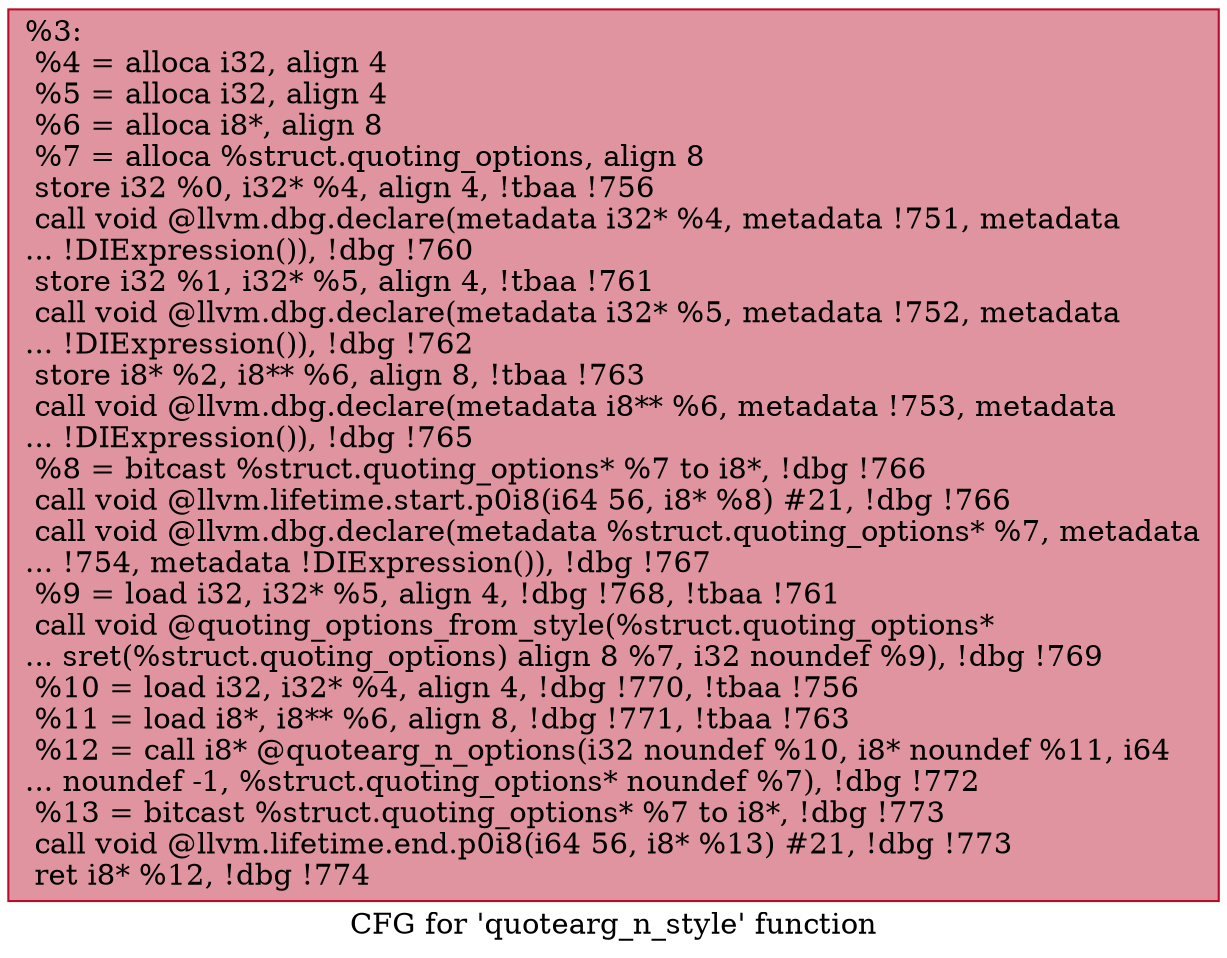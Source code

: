 digraph "CFG for 'quotearg_n_style' function" {
	label="CFG for 'quotearg_n_style' function";

	Node0x1179730 [shape=record,color="#b70d28ff", style=filled, fillcolor="#b70d2870",label="{%3:\l  %4 = alloca i32, align 4\l  %5 = alloca i32, align 4\l  %6 = alloca i8*, align 8\l  %7 = alloca %struct.quoting_options, align 8\l  store i32 %0, i32* %4, align 4, !tbaa !756\l  call void @llvm.dbg.declare(metadata i32* %4, metadata !751, metadata\l... !DIExpression()), !dbg !760\l  store i32 %1, i32* %5, align 4, !tbaa !761\l  call void @llvm.dbg.declare(metadata i32* %5, metadata !752, metadata\l... !DIExpression()), !dbg !762\l  store i8* %2, i8** %6, align 8, !tbaa !763\l  call void @llvm.dbg.declare(metadata i8** %6, metadata !753, metadata\l... !DIExpression()), !dbg !765\l  %8 = bitcast %struct.quoting_options* %7 to i8*, !dbg !766\l  call void @llvm.lifetime.start.p0i8(i64 56, i8* %8) #21, !dbg !766\l  call void @llvm.dbg.declare(metadata %struct.quoting_options* %7, metadata\l... !754, metadata !DIExpression()), !dbg !767\l  %9 = load i32, i32* %5, align 4, !dbg !768, !tbaa !761\l  call void @quoting_options_from_style(%struct.quoting_options*\l... sret(%struct.quoting_options) align 8 %7, i32 noundef %9), !dbg !769\l  %10 = load i32, i32* %4, align 4, !dbg !770, !tbaa !756\l  %11 = load i8*, i8** %6, align 8, !dbg !771, !tbaa !763\l  %12 = call i8* @quotearg_n_options(i32 noundef %10, i8* noundef %11, i64\l... noundef -1, %struct.quoting_options* noundef %7), !dbg !772\l  %13 = bitcast %struct.quoting_options* %7 to i8*, !dbg !773\l  call void @llvm.lifetime.end.p0i8(i64 56, i8* %13) #21, !dbg !773\l  ret i8* %12, !dbg !774\l}"];
}
